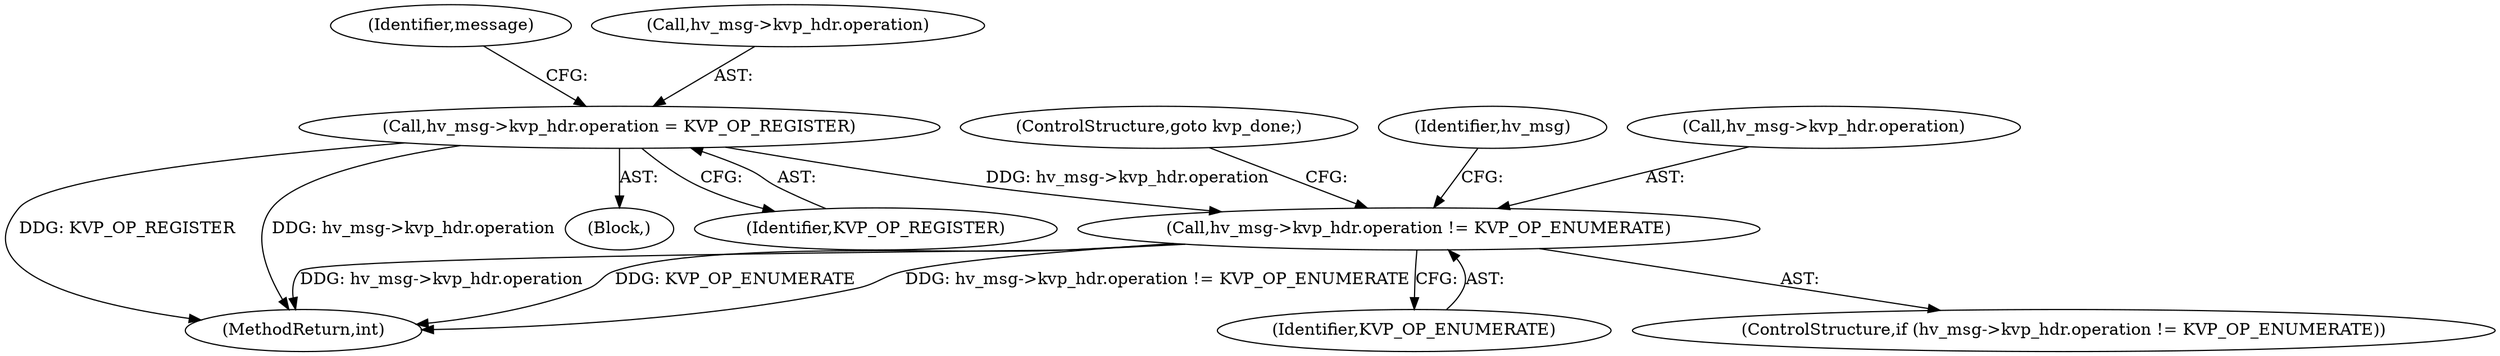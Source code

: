 digraph "0_linux_bcc2c9c3fff859e0eb019fe6fec26f9b8eba795c@pointer" {
"1000534" [label="(Call,hv_msg->kvp_hdr.operation != KVP_OP_ENUMERATE)"];
"1000244" [label="(Call,hv_msg->kvp_hdr.operation = KVP_OP_REGISTER)"];
"1000109" [label="(Block,)"];
"1000250" [label="(Identifier,KVP_OP_REGISTER)"];
"1000760" [label="(MethodReturn,int)"];
"1000253" [label="(Identifier,message)"];
"1000244" [label="(Call,hv_msg->kvp_hdr.operation = KVP_OP_REGISTER)"];
"1000245" [label="(Call,hv_msg->kvp_hdr.operation)"];
"1000541" [label="(ControlStructure,goto kvp_done;)"];
"1000534" [label="(Call,hv_msg->kvp_hdr.operation != KVP_OP_ENUMERATE)"];
"1000546" [label="(Identifier,hv_msg)"];
"1000535" [label="(Call,hv_msg->kvp_hdr.operation)"];
"1000540" [label="(Identifier,KVP_OP_ENUMERATE)"];
"1000533" [label="(ControlStructure,if (hv_msg->kvp_hdr.operation != KVP_OP_ENUMERATE))"];
"1000534" -> "1000533"  [label="AST: "];
"1000534" -> "1000540"  [label="CFG: "];
"1000535" -> "1000534"  [label="AST: "];
"1000540" -> "1000534"  [label="AST: "];
"1000541" -> "1000534"  [label="CFG: "];
"1000546" -> "1000534"  [label="CFG: "];
"1000534" -> "1000760"  [label="DDG: KVP_OP_ENUMERATE"];
"1000534" -> "1000760"  [label="DDG: hv_msg->kvp_hdr.operation != KVP_OP_ENUMERATE"];
"1000534" -> "1000760"  [label="DDG: hv_msg->kvp_hdr.operation"];
"1000244" -> "1000534"  [label="DDG: hv_msg->kvp_hdr.operation"];
"1000244" -> "1000109"  [label="AST: "];
"1000244" -> "1000250"  [label="CFG: "];
"1000245" -> "1000244"  [label="AST: "];
"1000250" -> "1000244"  [label="AST: "];
"1000253" -> "1000244"  [label="CFG: "];
"1000244" -> "1000760"  [label="DDG: KVP_OP_REGISTER"];
"1000244" -> "1000760"  [label="DDG: hv_msg->kvp_hdr.operation"];
}
